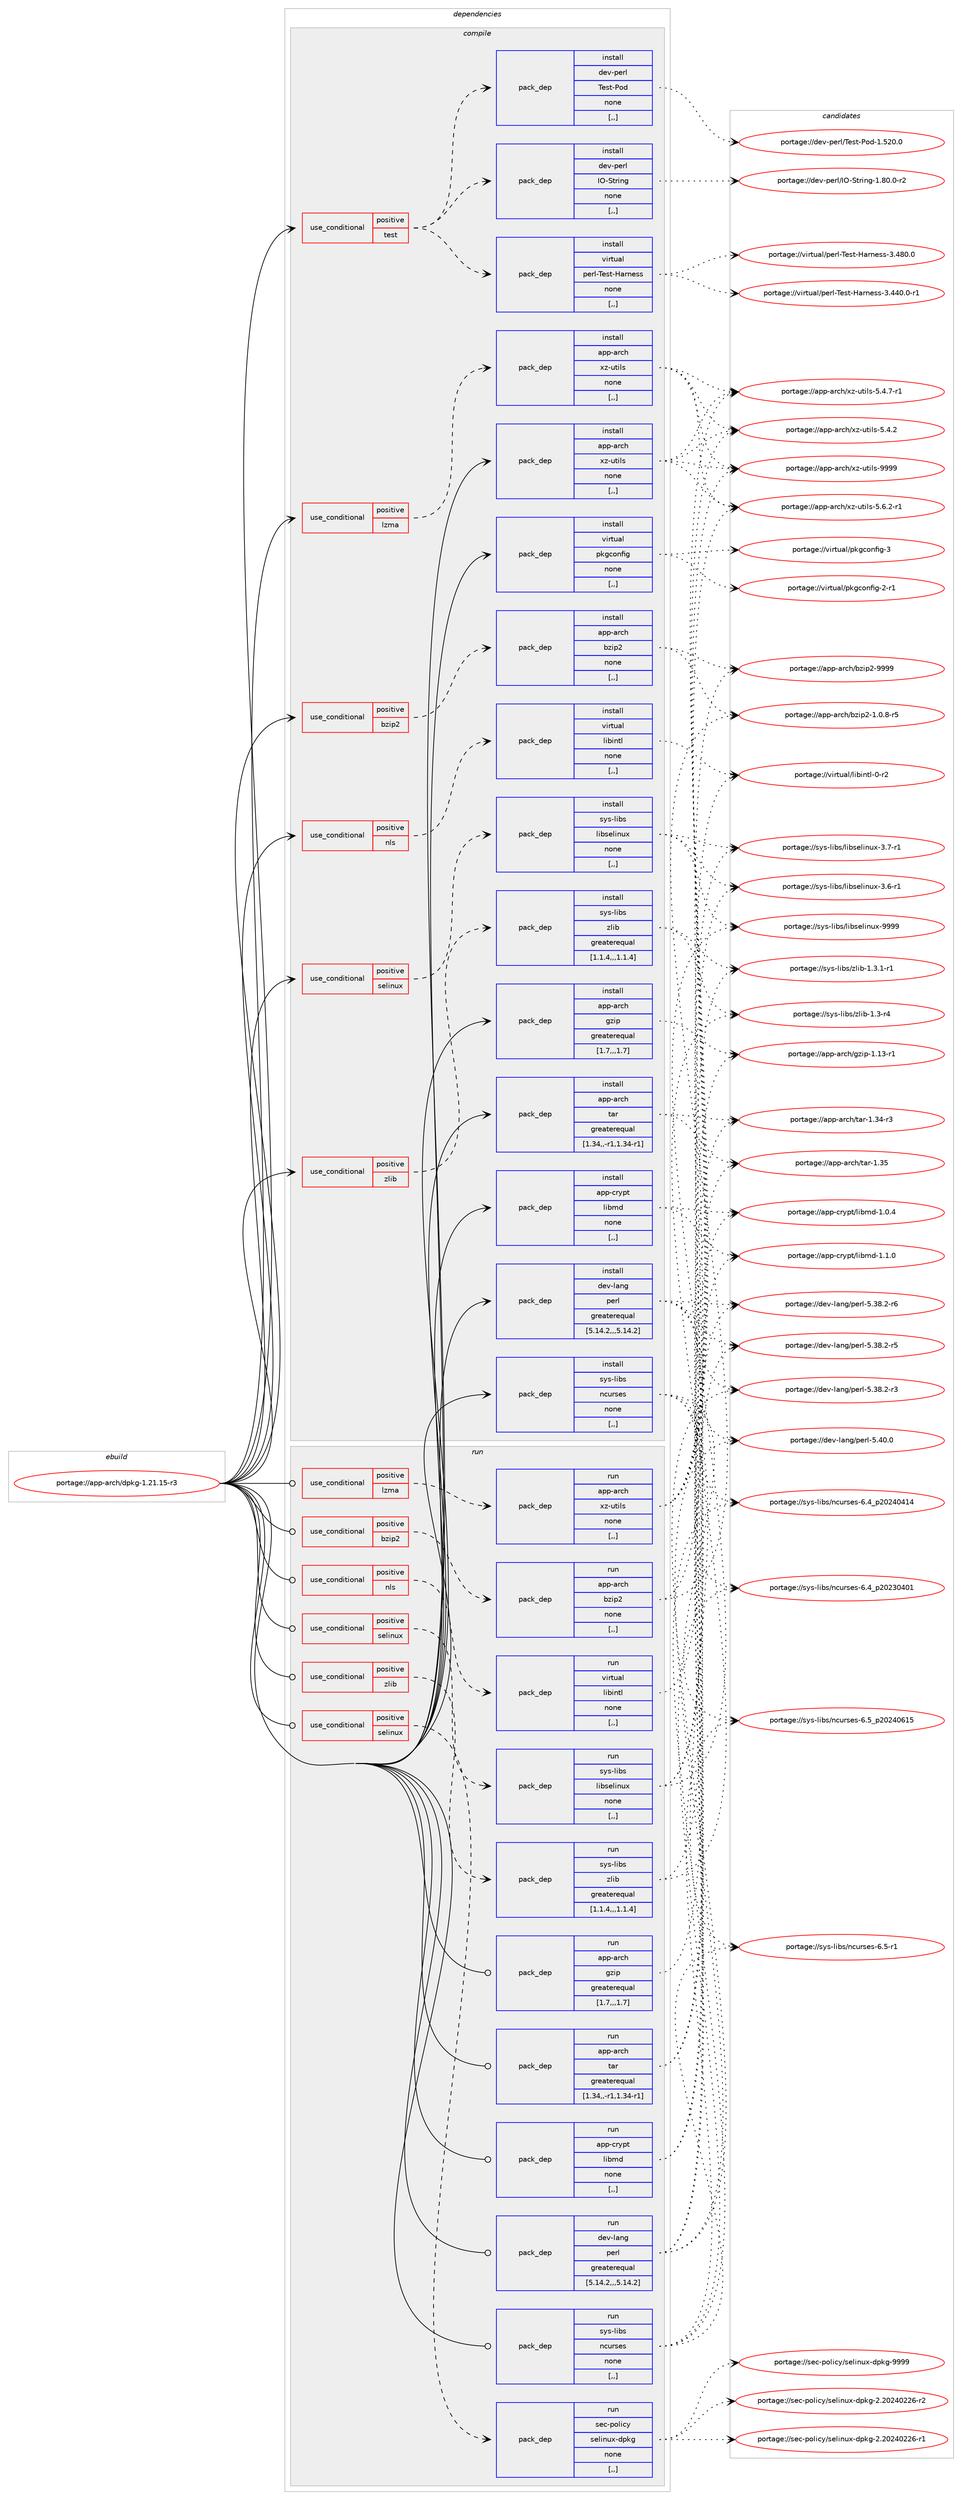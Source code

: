 digraph prolog {

# *************
# Graph options
# *************

newrank=true;
concentrate=true;
compound=true;
graph [rankdir=LR,fontname=Helvetica,fontsize=10,ranksep=1.5];#, ranksep=2.5, nodesep=0.2];
edge  [arrowhead=vee];
node  [fontname=Helvetica,fontsize=10];

# **********
# The ebuild
# **********

subgraph cluster_leftcol {
color=gray;
label=<<i>ebuild</i>>;
id [label="portage://app-arch/dpkg-1.21.15-r3", color=red, width=4, href="../app-arch/dpkg-1.21.15-r3.svg"];
}

# ****************
# The dependencies
# ****************

subgraph cluster_midcol {
color=gray;
label=<<i>dependencies</i>>;
subgraph cluster_compile {
fillcolor="#eeeeee";
style=filled;
label=<<i>compile</i>>;
subgraph cond131708 {
dependency500634 [label=<<TABLE BORDER="0" CELLBORDER="1" CELLSPACING="0" CELLPADDING="4"><TR><TD ROWSPAN="3" CELLPADDING="10">use_conditional</TD></TR><TR><TD>positive</TD></TR><TR><TD>bzip2</TD></TR></TABLE>>, shape=none, color=red];
subgraph pack365300 {
dependency500635 [label=<<TABLE BORDER="0" CELLBORDER="1" CELLSPACING="0" CELLPADDING="4" WIDTH="220"><TR><TD ROWSPAN="6" CELLPADDING="30">pack_dep</TD></TR><TR><TD WIDTH="110">install</TD></TR><TR><TD>app-arch</TD></TR><TR><TD>bzip2</TD></TR><TR><TD>none</TD></TR><TR><TD>[,,]</TD></TR></TABLE>>, shape=none, color=blue];
}
dependency500634:e -> dependency500635:w [weight=20,style="dashed",arrowhead="vee"];
}
id:e -> dependency500634:w [weight=20,style="solid",arrowhead="vee"];
subgraph cond131709 {
dependency500636 [label=<<TABLE BORDER="0" CELLBORDER="1" CELLSPACING="0" CELLPADDING="4"><TR><TD ROWSPAN="3" CELLPADDING="10">use_conditional</TD></TR><TR><TD>positive</TD></TR><TR><TD>lzma</TD></TR></TABLE>>, shape=none, color=red];
subgraph pack365301 {
dependency500637 [label=<<TABLE BORDER="0" CELLBORDER="1" CELLSPACING="0" CELLPADDING="4" WIDTH="220"><TR><TD ROWSPAN="6" CELLPADDING="30">pack_dep</TD></TR><TR><TD WIDTH="110">install</TD></TR><TR><TD>app-arch</TD></TR><TR><TD>xz-utils</TD></TR><TR><TD>none</TD></TR><TR><TD>[,,]</TD></TR></TABLE>>, shape=none, color=blue];
}
dependency500636:e -> dependency500637:w [weight=20,style="dashed",arrowhead="vee"];
}
id:e -> dependency500636:w [weight=20,style="solid",arrowhead="vee"];
subgraph cond131710 {
dependency500638 [label=<<TABLE BORDER="0" CELLBORDER="1" CELLSPACING="0" CELLPADDING="4"><TR><TD ROWSPAN="3" CELLPADDING="10">use_conditional</TD></TR><TR><TD>positive</TD></TR><TR><TD>nls</TD></TR></TABLE>>, shape=none, color=red];
subgraph pack365302 {
dependency500639 [label=<<TABLE BORDER="0" CELLBORDER="1" CELLSPACING="0" CELLPADDING="4" WIDTH="220"><TR><TD ROWSPAN="6" CELLPADDING="30">pack_dep</TD></TR><TR><TD WIDTH="110">install</TD></TR><TR><TD>virtual</TD></TR><TR><TD>libintl</TD></TR><TR><TD>none</TD></TR><TR><TD>[,,]</TD></TR></TABLE>>, shape=none, color=blue];
}
dependency500638:e -> dependency500639:w [weight=20,style="dashed",arrowhead="vee"];
}
id:e -> dependency500638:w [weight=20,style="solid",arrowhead="vee"];
subgraph cond131711 {
dependency500640 [label=<<TABLE BORDER="0" CELLBORDER="1" CELLSPACING="0" CELLPADDING="4"><TR><TD ROWSPAN="3" CELLPADDING="10">use_conditional</TD></TR><TR><TD>positive</TD></TR><TR><TD>selinux</TD></TR></TABLE>>, shape=none, color=red];
subgraph pack365303 {
dependency500641 [label=<<TABLE BORDER="0" CELLBORDER="1" CELLSPACING="0" CELLPADDING="4" WIDTH="220"><TR><TD ROWSPAN="6" CELLPADDING="30">pack_dep</TD></TR><TR><TD WIDTH="110">install</TD></TR><TR><TD>sys-libs</TD></TR><TR><TD>libselinux</TD></TR><TR><TD>none</TD></TR><TR><TD>[,,]</TD></TR></TABLE>>, shape=none, color=blue];
}
dependency500640:e -> dependency500641:w [weight=20,style="dashed",arrowhead="vee"];
}
id:e -> dependency500640:w [weight=20,style="solid",arrowhead="vee"];
subgraph cond131712 {
dependency500642 [label=<<TABLE BORDER="0" CELLBORDER="1" CELLSPACING="0" CELLPADDING="4"><TR><TD ROWSPAN="3" CELLPADDING="10">use_conditional</TD></TR><TR><TD>positive</TD></TR><TR><TD>test</TD></TR></TABLE>>, shape=none, color=red];
subgraph pack365304 {
dependency500643 [label=<<TABLE BORDER="0" CELLBORDER="1" CELLSPACING="0" CELLPADDING="4" WIDTH="220"><TR><TD ROWSPAN="6" CELLPADDING="30">pack_dep</TD></TR><TR><TD WIDTH="110">install</TD></TR><TR><TD>dev-perl</TD></TR><TR><TD>IO-String</TD></TR><TR><TD>none</TD></TR><TR><TD>[,,]</TD></TR></TABLE>>, shape=none, color=blue];
}
dependency500642:e -> dependency500643:w [weight=20,style="dashed",arrowhead="vee"];
subgraph pack365305 {
dependency500644 [label=<<TABLE BORDER="0" CELLBORDER="1" CELLSPACING="0" CELLPADDING="4" WIDTH="220"><TR><TD ROWSPAN="6" CELLPADDING="30">pack_dep</TD></TR><TR><TD WIDTH="110">install</TD></TR><TR><TD>dev-perl</TD></TR><TR><TD>Test-Pod</TD></TR><TR><TD>none</TD></TR><TR><TD>[,,]</TD></TR></TABLE>>, shape=none, color=blue];
}
dependency500642:e -> dependency500644:w [weight=20,style="dashed",arrowhead="vee"];
subgraph pack365306 {
dependency500645 [label=<<TABLE BORDER="0" CELLBORDER="1" CELLSPACING="0" CELLPADDING="4" WIDTH="220"><TR><TD ROWSPAN="6" CELLPADDING="30">pack_dep</TD></TR><TR><TD WIDTH="110">install</TD></TR><TR><TD>virtual</TD></TR><TR><TD>perl-Test-Harness</TD></TR><TR><TD>none</TD></TR><TR><TD>[,,]</TD></TR></TABLE>>, shape=none, color=blue];
}
dependency500642:e -> dependency500645:w [weight=20,style="dashed",arrowhead="vee"];
}
id:e -> dependency500642:w [weight=20,style="solid",arrowhead="vee"];
subgraph cond131713 {
dependency500646 [label=<<TABLE BORDER="0" CELLBORDER="1" CELLSPACING="0" CELLPADDING="4"><TR><TD ROWSPAN="3" CELLPADDING="10">use_conditional</TD></TR><TR><TD>positive</TD></TR><TR><TD>zlib</TD></TR></TABLE>>, shape=none, color=red];
subgraph pack365307 {
dependency500647 [label=<<TABLE BORDER="0" CELLBORDER="1" CELLSPACING="0" CELLPADDING="4" WIDTH="220"><TR><TD ROWSPAN="6" CELLPADDING="30">pack_dep</TD></TR><TR><TD WIDTH="110">install</TD></TR><TR><TD>sys-libs</TD></TR><TR><TD>zlib</TD></TR><TR><TD>greaterequal</TD></TR><TR><TD>[1.1.4,,,1.1.4]</TD></TR></TABLE>>, shape=none, color=blue];
}
dependency500646:e -> dependency500647:w [weight=20,style="dashed",arrowhead="vee"];
}
id:e -> dependency500646:w [weight=20,style="solid",arrowhead="vee"];
subgraph pack365308 {
dependency500648 [label=<<TABLE BORDER="0" CELLBORDER="1" CELLSPACING="0" CELLPADDING="4" WIDTH="220"><TR><TD ROWSPAN="6" CELLPADDING="30">pack_dep</TD></TR><TR><TD WIDTH="110">install</TD></TR><TR><TD>app-arch</TD></TR><TR><TD>gzip</TD></TR><TR><TD>greaterequal</TD></TR><TR><TD>[1.7,,,1.7]</TD></TR></TABLE>>, shape=none, color=blue];
}
id:e -> dependency500648:w [weight=20,style="solid",arrowhead="vee"];
subgraph pack365309 {
dependency500649 [label=<<TABLE BORDER="0" CELLBORDER="1" CELLSPACING="0" CELLPADDING="4" WIDTH="220"><TR><TD ROWSPAN="6" CELLPADDING="30">pack_dep</TD></TR><TR><TD WIDTH="110">install</TD></TR><TR><TD>app-arch</TD></TR><TR><TD>tar</TD></TR><TR><TD>greaterequal</TD></TR><TR><TD>[1.34,,-r1,1.34-r1]</TD></TR></TABLE>>, shape=none, color=blue];
}
id:e -> dependency500649:w [weight=20,style="solid",arrowhead="vee"];
subgraph pack365310 {
dependency500650 [label=<<TABLE BORDER="0" CELLBORDER="1" CELLSPACING="0" CELLPADDING="4" WIDTH="220"><TR><TD ROWSPAN="6" CELLPADDING="30">pack_dep</TD></TR><TR><TD WIDTH="110">install</TD></TR><TR><TD>app-arch</TD></TR><TR><TD>xz-utils</TD></TR><TR><TD>none</TD></TR><TR><TD>[,,]</TD></TR></TABLE>>, shape=none, color=blue];
}
id:e -> dependency500650:w [weight=20,style="solid",arrowhead="vee"];
subgraph pack365311 {
dependency500651 [label=<<TABLE BORDER="0" CELLBORDER="1" CELLSPACING="0" CELLPADDING="4" WIDTH="220"><TR><TD ROWSPAN="6" CELLPADDING="30">pack_dep</TD></TR><TR><TD WIDTH="110">install</TD></TR><TR><TD>app-crypt</TD></TR><TR><TD>libmd</TD></TR><TR><TD>none</TD></TR><TR><TD>[,,]</TD></TR></TABLE>>, shape=none, color=blue];
}
id:e -> dependency500651:w [weight=20,style="solid",arrowhead="vee"];
subgraph pack365312 {
dependency500652 [label=<<TABLE BORDER="0" CELLBORDER="1" CELLSPACING="0" CELLPADDING="4" WIDTH="220"><TR><TD ROWSPAN="6" CELLPADDING="30">pack_dep</TD></TR><TR><TD WIDTH="110">install</TD></TR><TR><TD>dev-lang</TD></TR><TR><TD>perl</TD></TR><TR><TD>greaterequal</TD></TR><TR><TD>[5.14.2,,,5.14.2]</TD></TR></TABLE>>, shape=none, color=blue];
}
id:e -> dependency500652:w [weight=20,style="solid",arrowhead="vee"];
subgraph pack365313 {
dependency500653 [label=<<TABLE BORDER="0" CELLBORDER="1" CELLSPACING="0" CELLPADDING="4" WIDTH="220"><TR><TD ROWSPAN="6" CELLPADDING="30">pack_dep</TD></TR><TR><TD WIDTH="110">install</TD></TR><TR><TD>sys-libs</TD></TR><TR><TD>ncurses</TD></TR><TR><TD>none</TD></TR><TR><TD>[,,]</TD></TR></TABLE>>, shape=none, color=blue];
}
id:e -> dependency500653:w [weight=20,style="solid",arrowhead="vee"];
subgraph pack365314 {
dependency500654 [label=<<TABLE BORDER="0" CELLBORDER="1" CELLSPACING="0" CELLPADDING="4" WIDTH="220"><TR><TD ROWSPAN="6" CELLPADDING="30">pack_dep</TD></TR><TR><TD WIDTH="110">install</TD></TR><TR><TD>virtual</TD></TR><TR><TD>pkgconfig</TD></TR><TR><TD>none</TD></TR><TR><TD>[,,]</TD></TR></TABLE>>, shape=none, color=blue];
}
id:e -> dependency500654:w [weight=20,style="solid",arrowhead="vee"];
}
subgraph cluster_compileandrun {
fillcolor="#eeeeee";
style=filled;
label=<<i>compile and run</i>>;
}
subgraph cluster_run {
fillcolor="#eeeeee";
style=filled;
label=<<i>run</i>>;
subgraph cond131714 {
dependency500655 [label=<<TABLE BORDER="0" CELLBORDER="1" CELLSPACING="0" CELLPADDING="4"><TR><TD ROWSPAN="3" CELLPADDING="10">use_conditional</TD></TR><TR><TD>positive</TD></TR><TR><TD>bzip2</TD></TR></TABLE>>, shape=none, color=red];
subgraph pack365315 {
dependency500656 [label=<<TABLE BORDER="0" CELLBORDER="1" CELLSPACING="0" CELLPADDING="4" WIDTH="220"><TR><TD ROWSPAN="6" CELLPADDING="30">pack_dep</TD></TR><TR><TD WIDTH="110">run</TD></TR><TR><TD>app-arch</TD></TR><TR><TD>bzip2</TD></TR><TR><TD>none</TD></TR><TR><TD>[,,]</TD></TR></TABLE>>, shape=none, color=blue];
}
dependency500655:e -> dependency500656:w [weight=20,style="dashed",arrowhead="vee"];
}
id:e -> dependency500655:w [weight=20,style="solid",arrowhead="odot"];
subgraph cond131715 {
dependency500657 [label=<<TABLE BORDER="0" CELLBORDER="1" CELLSPACING="0" CELLPADDING="4"><TR><TD ROWSPAN="3" CELLPADDING="10">use_conditional</TD></TR><TR><TD>positive</TD></TR><TR><TD>lzma</TD></TR></TABLE>>, shape=none, color=red];
subgraph pack365316 {
dependency500658 [label=<<TABLE BORDER="0" CELLBORDER="1" CELLSPACING="0" CELLPADDING="4" WIDTH="220"><TR><TD ROWSPAN="6" CELLPADDING="30">pack_dep</TD></TR><TR><TD WIDTH="110">run</TD></TR><TR><TD>app-arch</TD></TR><TR><TD>xz-utils</TD></TR><TR><TD>none</TD></TR><TR><TD>[,,]</TD></TR></TABLE>>, shape=none, color=blue];
}
dependency500657:e -> dependency500658:w [weight=20,style="dashed",arrowhead="vee"];
}
id:e -> dependency500657:w [weight=20,style="solid",arrowhead="odot"];
subgraph cond131716 {
dependency500659 [label=<<TABLE BORDER="0" CELLBORDER="1" CELLSPACING="0" CELLPADDING="4"><TR><TD ROWSPAN="3" CELLPADDING="10">use_conditional</TD></TR><TR><TD>positive</TD></TR><TR><TD>nls</TD></TR></TABLE>>, shape=none, color=red];
subgraph pack365317 {
dependency500660 [label=<<TABLE BORDER="0" CELLBORDER="1" CELLSPACING="0" CELLPADDING="4" WIDTH="220"><TR><TD ROWSPAN="6" CELLPADDING="30">pack_dep</TD></TR><TR><TD WIDTH="110">run</TD></TR><TR><TD>virtual</TD></TR><TR><TD>libintl</TD></TR><TR><TD>none</TD></TR><TR><TD>[,,]</TD></TR></TABLE>>, shape=none, color=blue];
}
dependency500659:e -> dependency500660:w [weight=20,style="dashed",arrowhead="vee"];
}
id:e -> dependency500659:w [weight=20,style="solid",arrowhead="odot"];
subgraph cond131717 {
dependency500661 [label=<<TABLE BORDER="0" CELLBORDER="1" CELLSPACING="0" CELLPADDING="4"><TR><TD ROWSPAN="3" CELLPADDING="10">use_conditional</TD></TR><TR><TD>positive</TD></TR><TR><TD>selinux</TD></TR></TABLE>>, shape=none, color=red];
subgraph pack365318 {
dependency500662 [label=<<TABLE BORDER="0" CELLBORDER="1" CELLSPACING="0" CELLPADDING="4" WIDTH="220"><TR><TD ROWSPAN="6" CELLPADDING="30">pack_dep</TD></TR><TR><TD WIDTH="110">run</TD></TR><TR><TD>sec-policy</TD></TR><TR><TD>selinux-dpkg</TD></TR><TR><TD>none</TD></TR><TR><TD>[,,]</TD></TR></TABLE>>, shape=none, color=blue];
}
dependency500661:e -> dependency500662:w [weight=20,style="dashed",arrowhead="vee"];
}
id:e -> dependency500661:w [weight=20,style="solid",arrowhead="odot"];
subgraph cond131718 {
dependency500663 [label=<<TABLE BORDER="0" CELLBORDER="1" CELLSPACING="0" CELLPADDING="4"><TR><TD ROWSPAN="3" CELLPADDING="10">use_conditional</TD></TR><TR><TD>positive</TD></TR><TR><TD>selinux</TD></TR></TABLE>>, shape=none, color=red];
subgraph pack365319 {
dependency500664 [label=<<TABLE BORDER="0" CELLBORDER="1" CELLSPACING="0" CELLPADDING="4" WIDTH="220"><TR><TD ROWSPAN="6" CELLPADDING="30">pack_dep</TD></TR><TR><TD WIDTH="110">run</TD></TR><TR><TD>sys-libs</TD></TR><TR><TD>libselinux</TD></TR><TR><TD>none</TD></TR><TR><TD>[,,]</TD></TR></TABLE>>, shape=none, color=blue];
}
dependency500663:e -> dependency500664:w [weight=20,style="dashed",arrowhead="vee"];
}
id:e -> dependency500663:w [weight=20,style="solid",arrowhead="odot"];
subgraph cond131719 {
dependency500665 [label=<<TABLE BORDER="0" CELLBORDER="1" CELLSPACING="0" CELLPADDING="4"><TR><TD ROWSPAN="3" CELLPADDING="10">use_conditional</TD></TR><TR><TD>positive</TD></TR><TR><TD>zlib</TD></TR></TABLE>>, shape=none, color=red];
subgraph pack365320 {
dependency500666 [label=<<TABLE BORDER="0" CELLBORDER="1" CELLSPACING="0" CELLPADDING="4" WIDTH="220"><TR><TD ROWSPAN="6" CELLPADDING="30">pack_dep</TD></TR><TR><TD WIDTH="110">run</TD></TR><TR><TD>sys-libs</TD></TR><TR><TD>zlib</TD></TR><TR><TD>greaterequal</TD></TR><TR><TD>[1.1.4,,,1.1.4]</TD></TR></TABLE>>, shape=none, color=blue];
}
dependency500665:e -> dependency500666:w [weight=20,style="dashed",arrowhead="vee"];
}
id:e -> dependency500665:w [weight=20,style="solid",arrowhead="odot"];
subgraph pack365321 {
dependency500667 [label=<<TABLE BORDER="0" CELLBORDER="1" CELLSPACING="0" CELLPADDING="4" WIDTH="220"><TR><TD ROWSPAN="6" CELLPADDING="30">pack_dep</TD></TR><TR><TD WIDTH="110">run</TD></TR><TR><TD>app-arch</TD></TR><TR><TD>gzip</TD></TR><TR><TD>greaterequal</TD></TR><TR><TD>[1.7,,,1.7]</TD></TR></TABLE>>, shape=none, color=blue];
}
id:e -> dependency500667:w [weight=20,style="solid",arrowhead="odot"];
subgraph pack365322 {
dependency500668 [label=<<TABLE BORDER="0" CELLBORDER="1" CELLSPACING="0" CELLPADDING="4" WIDTH="220"><TR><TD ROWSPAN="6" CELLPADDING="30">pack_dep</TD></TR><TR><TD WIDTH="110">run</TD></TR><TR><TD>app-arch</TD></TR><TR><TD>tar</TD></TR><TR><TD>greaterequal</TD></TR><TR><TD>[1.34,,-r1,1.34-r1]</TD></TR></TABLE>>, shape=none, color=blue];
}
id:e -> dependency500668:w [weight=20,style="solid",arrowhead="odot"];
subgraph pack365323 {
dependency500669 [label=<<TABLE BORDER="0" CELLBORDER="1" CELLSPACING="0" CELLPADDING="4" WIDTH="220"><TR><TD ROWSPAN="6" CELLPADDING="30">pack_dep</TD></TR><TR><TD WIDTH="110">run</TD></TR><TR><TD>app-crypt</TD></TR><TR><TD>libmd</TD></TR><TR><TD>none</TD></TR><TR><TD>[,,]</TD></TR></TABLE>>, shape=none, color=blue];
}
id:e -> dependency500669:w [weight=20,style="solid",arrowhead="odot"];
subgraph pack365324 {
dependency500670 [label=<<TABLE BORDER="0" CELLBORDER="1" CELLSPACING="0" CELLPADDING="4" WIDTH="220"><TR><TD ROWSPAN="6" CELLPADDING="30">pack_dep</TD></TR><TR><TD WIDTH="110">run</TD></TR><TR><TD>dev-lang</TD></TR><TR><TD>perl</TD></TR><TR><TD>greaterequal</TD></TR><TR><TD>[5.14.2,,,5.14.2]</TD></TR></TABLE>>, shape=none, color=blue];
}
id:e -> dependency500670:w [weight=20,style="solid",arrowhead="odot"];
subgraph pack365325 {
dependency500671 [label=<<TABLE BORDER="0" CELLBORDER="1" CELLSPACING="0" CELLPADDING="4" WIDTH="220"><TR><TD ROWSPAN="6" CELLPADDING="30">pack_dep</TD></TR><TR><TD WIDTH="110">run</TD></TR><TR><TD>sys-libs</TD></TR><TR><TD>ncurses</TD></TR><TR><TD>none</TD></TR><TR><TD>[,,]</TD></TR></TABLE>>, shape=none, color=blue];
}
id:e -> dependency500671:w [weight=20,style="solid",arrowhead="odot"];
}
}

# **************
# The candidates
# **************

subgraph cluster_choices {
rank=same;
color=gray;
label=<<i>candidates</i>>;

subgraph choice365300 {
color=black;
nodesep=1;
choice971121124597114991044798122105112504557575757 [label="portage://app-arch/bzip2-9999", color=red, width=4,href="../app-arch/bzip2-9999.svg"];
choice971121124597114991044798122105112504549464846564511453 [label="portage://app-arch/bzip2-1.0.8-r5", color=red, width=4,href="../app-arch/bzip2-1.0.8-r5.svg"];
dependency500635:e -> choice971121124597114991044798122105112504557575757:w [style=dotted,weight="100"];
dependency500635:e -> choice971121124597114991044798122105112504549464846564511453:w [style=dotted,weight="100"];
}
subgraph choice365301 {
color=black;
nodesep=1;
choice9711211245971149910447120122451171161051081154557575757 [label="portage://app-arch/xz-utils-9999", color=red, width=4,href="../app-arch/xz-utils-9999.svg"];
choice9711211245971149910447120122451171161051081154553465446504511449 [label="portage://app-arch/xz-utils-5.6.2-r1", color=red, width=4,href="../app-arch/xz-utils-5.6.2-r1.svg"];
choice9711211245971149910447120122451171161051081154553465246554511449 [label="portage://app-arch/xz-utils-5.4.7-r1", color=red, width=4,href="../app-arch/xz-utils-5.4.7-r1.svg"];
choice971121124597114991044712012245117116105108115455346524650 [label="portage://app-arch/xz-utils-5.4.2", color=red, width=4,href="../app-arch/xz-utils-5.4.2.svg"];
dependency500637:e -> choice9711211245971149910447120122451171161051081154557575757:w [style=dotted,weight="100"];
dependency500637:e -> choice9711211245971149910447120122451171161051081154553465446504511449:w [style=dotted,weight="100"];
dependency500637:e -> choice9711211245971149910447120122451171161051081154553465246554511449:w [style=dotted,weight="100"];
dependency500637:e -> choice971121124597114991044712012245117116105108115455346524650:w [style=dotted,weight="100"];
}
subgraph choice365302 {
color=black;
nodesep=1;
choice11810511411611797108471081059810511011610845484511450 [label="portage://virtual/libintl-0-r2", color=red, width=4,href="../virtual/libintl-0-r2.svg"];
dependency500639:e -> choice11810511411611797108471081059810511011610845484511450:w [style=dotted,weight="100"];
}
subgraph choice365303 {
color=black;
nodesep=1;
choice115121115451081059811547108105981151011081051101171204557575757 [label="portage://sys-libs/libselinux-9999", color=red, width=4,href="../sys-libs/libselinux-9999.svg"];
choice11512111545108105981154710810598115101108105110117120455146554511449 [label="portage://sys-libs/libselinux-3.7-r1", color=red, width=4,href="../sys-libs/libselinux-3.7-r1.svg"];
choice11512111545108105981154710810598115101108105110117120455146544511449 [label="portage://sys-libs/libselinux-3.6-r1", color=red, width=4,href="../sys-libs/libselinux-3.6-r1.svg"];
dependency500641:e -> choice115121115451081059811547108105981151011081051101171204557575757:w [style=dotted,weight="100"];
dependency500641:e -> choice11512111545108105981154710810598115101108105110117120455146554511449:w [style=dotted,weight="100"];
dependency500641:e -> choice11512111545108105981154710810598115101108105110117120455146544511449:w [style=dotted,weight="100"];
}
subgraph choice365304 {
color=black;
nodesep=1;
choice100101118451121011141084773794583116114105110103454946564846484511450 [label="portage://dev-perl/IO-String-1.80.0-r2", color=red, width=4,href="../dev-perl/IO-String-1.80.0-r2.svg"];
dependency500643:e -> choice100101118451121011141084773794583116114105110103454946564846484511450:w [style=dotted,weight="100"];
}
subgraph choice365305 {
color=black;
nodesep=1;
choice10010111845112101114108478410111511645801111004549465350484648 [label="portage://dev-perl/Test-Pod-1.520.0", color=red, width=4,href="../dev-perl/Test-Pod-1.520.0.svg"];
dependency500644:e -> choice10010111845112101114108478410111511645801111004549465350484648:w [style=dotted,weight="100"];
}
subgraph choice365306 {
color=black;
nodesep=1;
choice118105114116117971084711210111410845841011151164572971141101011151154551465256484648 [label="portage://virtual/perl-Test-Harness-3.480.0", color=red, width=4,href="../virtual/perl-Test-Harness-3.480.0.svg"];
choice1181051141161179710847112101114108458410111511645729711411010111511545514652524846484511449 [label="portage://virtual/perl-Test-Harness-3.440.0-r1", color=red, width=4,href="../virtual/perl-Test-Harness-3.440.0-r1.svg"];
dependency500645:e -> choice118105114116117971084711210111410845841011151164572971141101011151154551465256484648:w [style=dotted,weight="100"];
dependency500645:e -> choice1181051141161179710847112101114108458410111511645729711411010111511545514652524846484511449:w [style=dotted,weight="100"];
}
subgraph choice365307 {
color=black;
nodesep=1;
choice115121115451081059811547122108105984549465146494511449 [label="portage://sys-libs/zlib-1.3.1-r1", color=red, width=4,href="../sys-libs/zlib-1.3.1-r1.svg"];
choice11512111545108105981154712210810598454946514511452 [label="portage://sys-libs/zlib-1.3-r4", color=red, width=4,href="../sys-libs/zlib-1.3-r4.svg"];
dependency500647:e -> choice115121115451081059811547122108105984549465146494511449:w [style=dotted,weight="100"];
dependency500647:e -> choice11512111545108105981154712210810598454946514511452:w [style=dotted,weight="100"];
}
subgraph choice365308 {
color=black;
nodesep=1;
choice971121124597114991044710312210511245494649514511449 [label="portage://app-arch/gzip-1.13-r1", color=red, width=4,href="../app-arch/gzip-1.13-r1.svg"];
dependency500648:e -> choice971121124597114991044710312210511245494649514511449:w [style=dotted,weight="100"];
}
subgraph choice365309 {
color=black;
nodesep=1;
choice9711211245971149910447116971144549465153 [label="portage://app-arch/tar-1.35", color=red, width=4,href="../app-arch/tar-1.35.svg"];
choice97112112459711499104471169711445494651524511451 [label="portage://app-arch/tar-1.34-r3", color=red, width=4,href="../app-arch/tar-1.34-r3.svg"];
dependency500649:e -> choice9711211245971149910447116971144549465153:w [style=dotted,weight="100"];
dependency500649:e -> choice97112112459711499104471169711445494651524511451:w [style=dotted,weight="100"];
}
subgraph choice365310 {
color=black;
nodesep=1;
choice9711211245971149910447120122451171161051081154557575757 [label="portage://app-arch/xz-utils-9999", color=red, width=4,href="../app-arch/xz-utils-9999.svg"];
choice9711211245971149910447120122451171161051081154553465446504511449 [label="portage://app-arch/xz-utils-5.6.2-r1", color=red, width=4,href="../app-arch/xz-utils-5.6.2-r1.svg"];
choice9711211245971149910447120122451171161051081154553465246554511449 [label="portage://app-arch/xz-utils-5.4.7-r1", color=red, width=4,href="../app-arch/xz-utils-5.4.7-r1.svg"];
choice971121124597114991044712012245117116105108115455346524650 [label="portage://app-arch/xz-utils-5.4.2", color=red, width=4,href="../app-arch/xz-utils-5.4.2.svg"];
dependency500650:e -> choice9711211245971149910447120122451171161051081154557575757:w [style=dotted,weight="100"];
dependency500650:e -> choice9711211245971149910447120122451171161051081154553465446504511449:w [style=dotted,weight="100"];
dependency500650:e -> choice9711211245971149910447120122451171161051081154553465246554511449:w [style=dotted,weight="100"];
dependency500650:e -> choice971121124597114991044712012245117116105108115455346524650:w [style=dotted,weight="100"];
}
subgraph choice365311 {
color=black;
nodesep=1;
choice9711211245991141211121164710810598109100454946494648 [label="portage://app-crypt/libmd-1.1.0", color=red, width=4,href="../app-crypt/libmd-1.1.0.svg"];
choice9711211245991141211121164710810598109100454946484652 [label="portage://app-crypt/libmd-1.0.4", color=red, width=4,href="../app-crypt/libmd-1.0.4.svg"];
dependency500651:e -> choice9711211245991141211121164710810598109100454946494648:w [style=dotted,weight="100"];
dependency500651:e -> choice9711211245991141211121164710810598109100454946484652:w [style=dotted,weight="100"];
}
subgraph choice365312 {
color=black;
nodesep=1;
choice10010111845108971101034711210111410845534652484648 [label="portage://dev-lang/perl-5.40.0", color=red, width=4,href="../dev-lang/perl-5.40.0.svg"];
choice100101118451089711010347112101114108455346515646504511454 [label="portage://dev-lang/perl-5.38.2-r6", color=red, width=4,href="../dev-lang/perl-5.38.2-r6.svg"];
choice100101118451089711010347112101114108455346515646504511453 [label="portage://dev-lang/perl-5.38.2-r5", color=red, width=4,href="../dev-lang/perl-5.38.2-r5.svg"];
choice100101118451089711010347112101114108455346515646504511451 [label="portage://dev-lang/perl-5.38.2-r3", color=red, width=4,href="../dev-lang/perl-5.38.2-r3.svg"];
dependency500652:e -> choice10010111845108971101034711210111410845534652484648:w [style=dotted,weight="100"];
dependency500652:e -> choice100101118451089711010347112101114108455346515646504511454:w [style=dotted,weight="100"];
dependency500652:e -> choice100101118451089711010347112101114108455346515646504511453:w [style=dotted,weight="100"];
dependency500652:e -> choice100101118451089711010347112101114108455346515646504511451:w [style=dotted,weight="100"];
}
subgraph choice365313 {
color=black;
nodesep=1;
choice1151211154510810598115471109911711411510111545544653951125048505248544953 [label="portage://sys-libs/ncurses-6.5_p20240615", color=red, width=4,href="../sys-libs/ncurses-6.5_p20240615.svg"];
choice11512111545108105981154711099117114115101115455446534511449 [label="portage://sys-libs/ncurses-6.5-r1", color=red, width=4,href="../sys-libs/ncurses-6.5-r1.svg"];
choice1151211154510810598115471109911711411510111545544652951125048505248524952 [label="portage://sys-libs/ncurses-6.4_p20240414", color=red, width=4,href="../sys-libs/ncurses-6.4_p20240414.svg"];
choice1151211154510810598115471109911711411510111545544652951125048505148524849 [label="portage://sys-libs/ncurses-6.4_p20230401", color=red, width=4,href="../sys-libs/ncurses-6.4_p20230401.svg"];
dependency500653:e -> choice1151211154510810598115471109911711411510111545544653951125048505248544953:w [style=dotted,weight="100"];
dependency500653:e -> choice11512111545108105981154711099117114115101115455446534511449:w [style=dotted,weight="100"];
dependency500653:e -> choice1151211154510810598115471109911711411510111545544652951125048505248524952:w [style=dotted,weight="100"];
dependency500653:e -> choice1151211154510810598115471109911711411510111545544652951125048505148524849:w [style=dotted,weight="100"];
}
subgraph choice365314 {
color=black;
nodesep=1;
choice1181051141161179710847112107103991111101021051034551 [label="portage://virtual/pkgconfig-3", color=red, width=4,href="../virtual/pkgconfig-3.svg"];
choice11810511411611797108471121071039911111010210510345504511449 [label="portage://virtual/pkgconfig-2-r1", color=red, width=4,href="../virtual/pkgconfig-2-r1.svg"];
dependency500654:e -> choice1181051141161179710847112107103991111101021051034551:w [style=dotted,weight="100"];
dependency500654:e -> choice11810511411611797108471121071039911111010210510345504511449:w [style=dotted,weight="100"];
}
subgraph choice365315 {
color=black;
nodesep=1;
choice971121124597114991044798122105112504557575757 [label="portage://app-arch/bzip2-9999", color=red, width=4,href="../app-arch/bzip2-9999.svg"];
choice971121124597114991044798122105112504549464846564511453 [label="portage://app-arch/bzip2-1.0.8-r5", color=red, width=4,href="../app-arch/bzip2-1.0.8-r5.svg"];
dependency500656:e -> choice971121124597114991044798122105112504557575757:w [style=dotted,weight="100"];
dependency500656:e -> choice971121124597114991044798122105112504549464846564511453:w [style=dotted,weight="100"];
}
subgraph choice365316 {
color=black;
nodesep=1;
choice9711211245971149910447120122451171161051081154557575757 [label="portage://app-arch/xz-utils-9999", color=red, width=4,href="../app-arch/xz-utils-9999.svg"];
choice9711211245971149910447120122451171161051081154553465446504511449 [label="portage://app-arch/xz-utils-5.6.2-r1", color=red, width=4,href="../app-arch/xz-utils-5.6.2-r1.svg"];
choice9711211245971149910447120122451171161051081154553465246554511449 [label="portage://app-arch/xz-utils-5.4.7-r1", color=red, width=4,href="../app-arch/xz-utils-5.4.7-r1.svg"];
choice971121124597114991044712012245117116105108115455346524650 [label="portage://app-arch/xz-utils-5.4.2", color=red, width=4,href="../app-arch/xz-utils-5.4.2.svg"];
dependency500658:e -> choice9711211245971149910447120122451171161051081154557575757:w [style=dotted,weight="100"];
dependency500658:e -> choice9711211245971149910447120122451171161051081154553465446504511449:w [style=dotted,weight="100"];
dependency500658:e -> choice9711211245971149910447120122451171161051081154553465246554511449:w [style=dotted,weight="100"];
dependency500658:e -> choice971121124597114991044712012245117116105108115455346524650:w [style=dotted,weight="100"];
}
subgraph choice365317 {
color=black;
nodesep=1;
choice11810511411611797108471081059810511011610845484511450 [label="portage://virtual/libintl-0-r2", color=red, width=4,href="../virtual/libintl-0-r2.svg"];
dependency500660:e -> choice11810511411611797108471081059810511011610845484511450:w [style=dotted,weight="100"];
}
subgraph choice365318 {
color=black;
nodesep=1;
choice11510199451121111081059912147115101108105110117120451001121071034557575757 [label="portage://sec-policy/selinux-dpkg-9999", color=red, width=4,href="../sec-policy/selinux-dpkg-9999.svg"];
choice115101994511211110810599121471151011081051101171204510011210710345504650485052485050544511450 [label="portage://sec-policy/selinux-dpkg-2.20240226-r2", color=red, width=4,href="../sec-policy/selinux-dpkg-2.20240226-r2.svg"];
choice115101994511211110810599121471151011081051101171204510011210710345504650485052485050544511449 [label="portage://sec-policy/selinux-dpkg-2.20240226-r1", color=red, width=4,href="../sec-policy/selinux-dpkg-2.20240226-r1.svg"];
dependency500662:e -> choice11510199451121111081059912147115101108105110117120451001121071034557575757:w [style=dotted,weight="100"];
dependency500662:e -> choice115101994511211110810599121471151011081051101171204510011210710345504650485052485050544511450:w [style=dotted,weight="100"];
dependency500662:e -> choice115101994511211110810599121471151011081051101171204510011210710345504650485052485050544511449:w [style=dotted,weight="100"];
}
subgraph choice365319 {
color=black;
nodesep=1;
choice115121115451081059811547108105981151011081051101171204557575757 [label="portage://sys-libs/libselinux-9999", color=red, width=4,href="../sys-libs/libselinux-9999.svg"];
choice11512111545108105981154710810598115101108105110117120455146554511449 [label="portage://sys-libs/libselinux-3.7-r1", color=red, width=4,href="../sys-libs/libselinux-3.7-r1.svg"];
choice11512111545108105981154710810598115101108105110117120455146544511449 [label="portage://sys-libs/libselinux-3.6-r1", color=red, width=4,href="../sys-libs/libselinux-3.6-r1.svg"];
dependency500664:e -> choice115121115451081059811547108105981151011081051101171204557575757:w [style=dotted,weight="100"];
dependency500664:e -> choice11512111545108105981154710810598115101108105110117120455146554511449:w [style=dotted,weight="100"];
dependency500664:e -> choice11512111545108105981154710810598115101108105110117120455146544511449:w [style=dotted,weight="100"];
}
subgraph choice365320 {
color=black;
nodesep=1;
choice115121115451081059811547122108105984549465146494511449 [label="portage://sys-libs/zlib-1.3.1-r1", color=red, width=4,href="../sys-libs/zlib-1.3.1-r1.svg"];
choice11512111545108105981154712210810598454946514511452 [label="portage://sys-libs/zlib-1.3-r4", color=red, width=4,href="../sys-libs/zlib-1.3-r4.svg"];
dependency500666:e -> choice115121115451081059811547122108105984549465146494511449:w [style=dotted,weight="100"];
dependency500666:e -> choice11512111545108105981154712210810598454946514511452:w [style=dotted,weight="100"];
}
subgraph choice365321 {
color=black;
nodesep=1;
choice971121124597114991044710312210511245494649514511449 [label="portage://app-arch/gzip-1.13-r1", color=red, width=4,href="../app-arch/gzip-1.13-r1.svg"];
dependency500667:e -> choice971121124597114991044710312210511245494649514511449:w [style=dotted,weight="100"];
}
subgraph choice365322 {
color=black;
nodesep=1;
choice9711211245971149910447116971144549465153 [label="portage://app-arch/tar-1.35", color=red, width=4,href="../app-arch/tar-1.35.svg"];
choice97112112459711499104471169711445494651524511451 [label="portage://app-arch/tar-1.34-r3", color=red, width=4,href="../app-arch/tar-1.34-r3.svg"];
dependency500668:e -> choice9711211245971149910447116971144549465153:w [style=dotted,weight="100"];
dependency500668:e -> choice97112112459711499104471169711445494651524511451:w [style=dotted,weight="100"];
}
subgraph choice365323 {
color=black;
nodesep=1;
choice9711211245991141211121164710810598109100454946494648 [label="portage://app-crypt/libmd-1.1.0", color=red, width=4,href="../app-crypt/libmd-1.1.0.svg"];
choice9711211245991141211121164710810598109100454946484652 [label="portage://app-crypt/libmd-1.0.4", color=red, width=4,href="../app-crypt/libmd-1.0.4.svg"];
dependency500669:e -> choice9711211245991141211121164710810598109100454946494648:w [style=dotted,weight="100"];
dependency500669:e -> choice9711211245991141211121164710810598109100454946484652:w [style=dotted,weight="100"];
}
subgraph choice365324 {
color=black;
nodesep=1;
choice10010111845108971101034711210111410845534652484648 [label="portage://dev-lang/perl-5.40.0", color=red, width=4,href="../dev-lang/perl-5.40.0.svg"];
choice100101118451089711010347112101114108455346515646504511454 [label="portage://dev-lang/perl-5.38.2-r6", color=red, width=4,href="../dev-lang/perl-5.38.2-r6.svg"];
choice100101118451089711010347112101114108455346515646504511453 [label="portage://dev-lang/perl-5.38.2-r5", color=red, width=4,href="../dev-lang/perl-5.38.2-r5.svg"];
choice100101118451089711010347112101114108455346515646504511451 [label="portage://dev-lang/perl-5.38.2-r3", color=red, width=4,href="../dev-lang/perl-5.38.2-r3.svg"];
dependency500670:e -> choice10010111845108971101034711210111410845534652484648:w [style=dotted,weight="100"];
dependency500670:e -> choice100101118451089711010347112101114108455346515646504511454:w [style=dotted,weight="100"];
dependency500670:e -> choice100101118451089711010347112101114108455346515646504511453:w [style=dotted,weight="100"];
dependency500670:e -> choice100101118451089711010347112101114108455346515646504511451:w [style=dotted,weight="100"];
}
subgraph choice365325 {
color=black;
nodesep=1;
choice1151211154510810598115471109911711411510111545544653951125048505248544953 [label="portage://sys-libs/ncurses-6.5_p20240615", color=red, width=4,href="../sys-libs/ncurses-6.5_p20240615.svg"];
choice11512111545108105981154711099117114115101115455446534511449 [label="portage://sys-libs/ncurses-6.5-r1", color=red, width=4,href="../sys-libs/ncurses-6.5-r1.svg"];
choice1151211154510810598115471109911711411510111545544652951125048505248524952 [label="portage://sys-libs/ncurses-6.4_p20240414", color=red, width=4,href="../sys-libs/ncurses-6.4_p20240414.svg"];
choice1151211154510810598115471109911711411510111545544652951125048505148524849 [label="portage://sys-libs/ncurses-6.4_p20230401", color=red, width=4,href="../sys-libs/ncurses-6.4_p20230401.svg"];
dependency500671:e -> choice1151211154510810598115471109911711411510111545544653951125048505248544953:w [style=dotted,weight="100"];
dependency500671:e -> choice11512111545108105981154711099117114115101115455446534511449:w [style=dotted,weight="100"];
dependency500671:e -> choice1151211154510810598115471109911711411510111545544652951125048505248524952:w [style=dotted,weight="100"];
dependency500671:e -> choice1151211154510810598115471109911711411510111545544652951125048505148524849:w [style=dotted,weight="100"];
}
}

}
